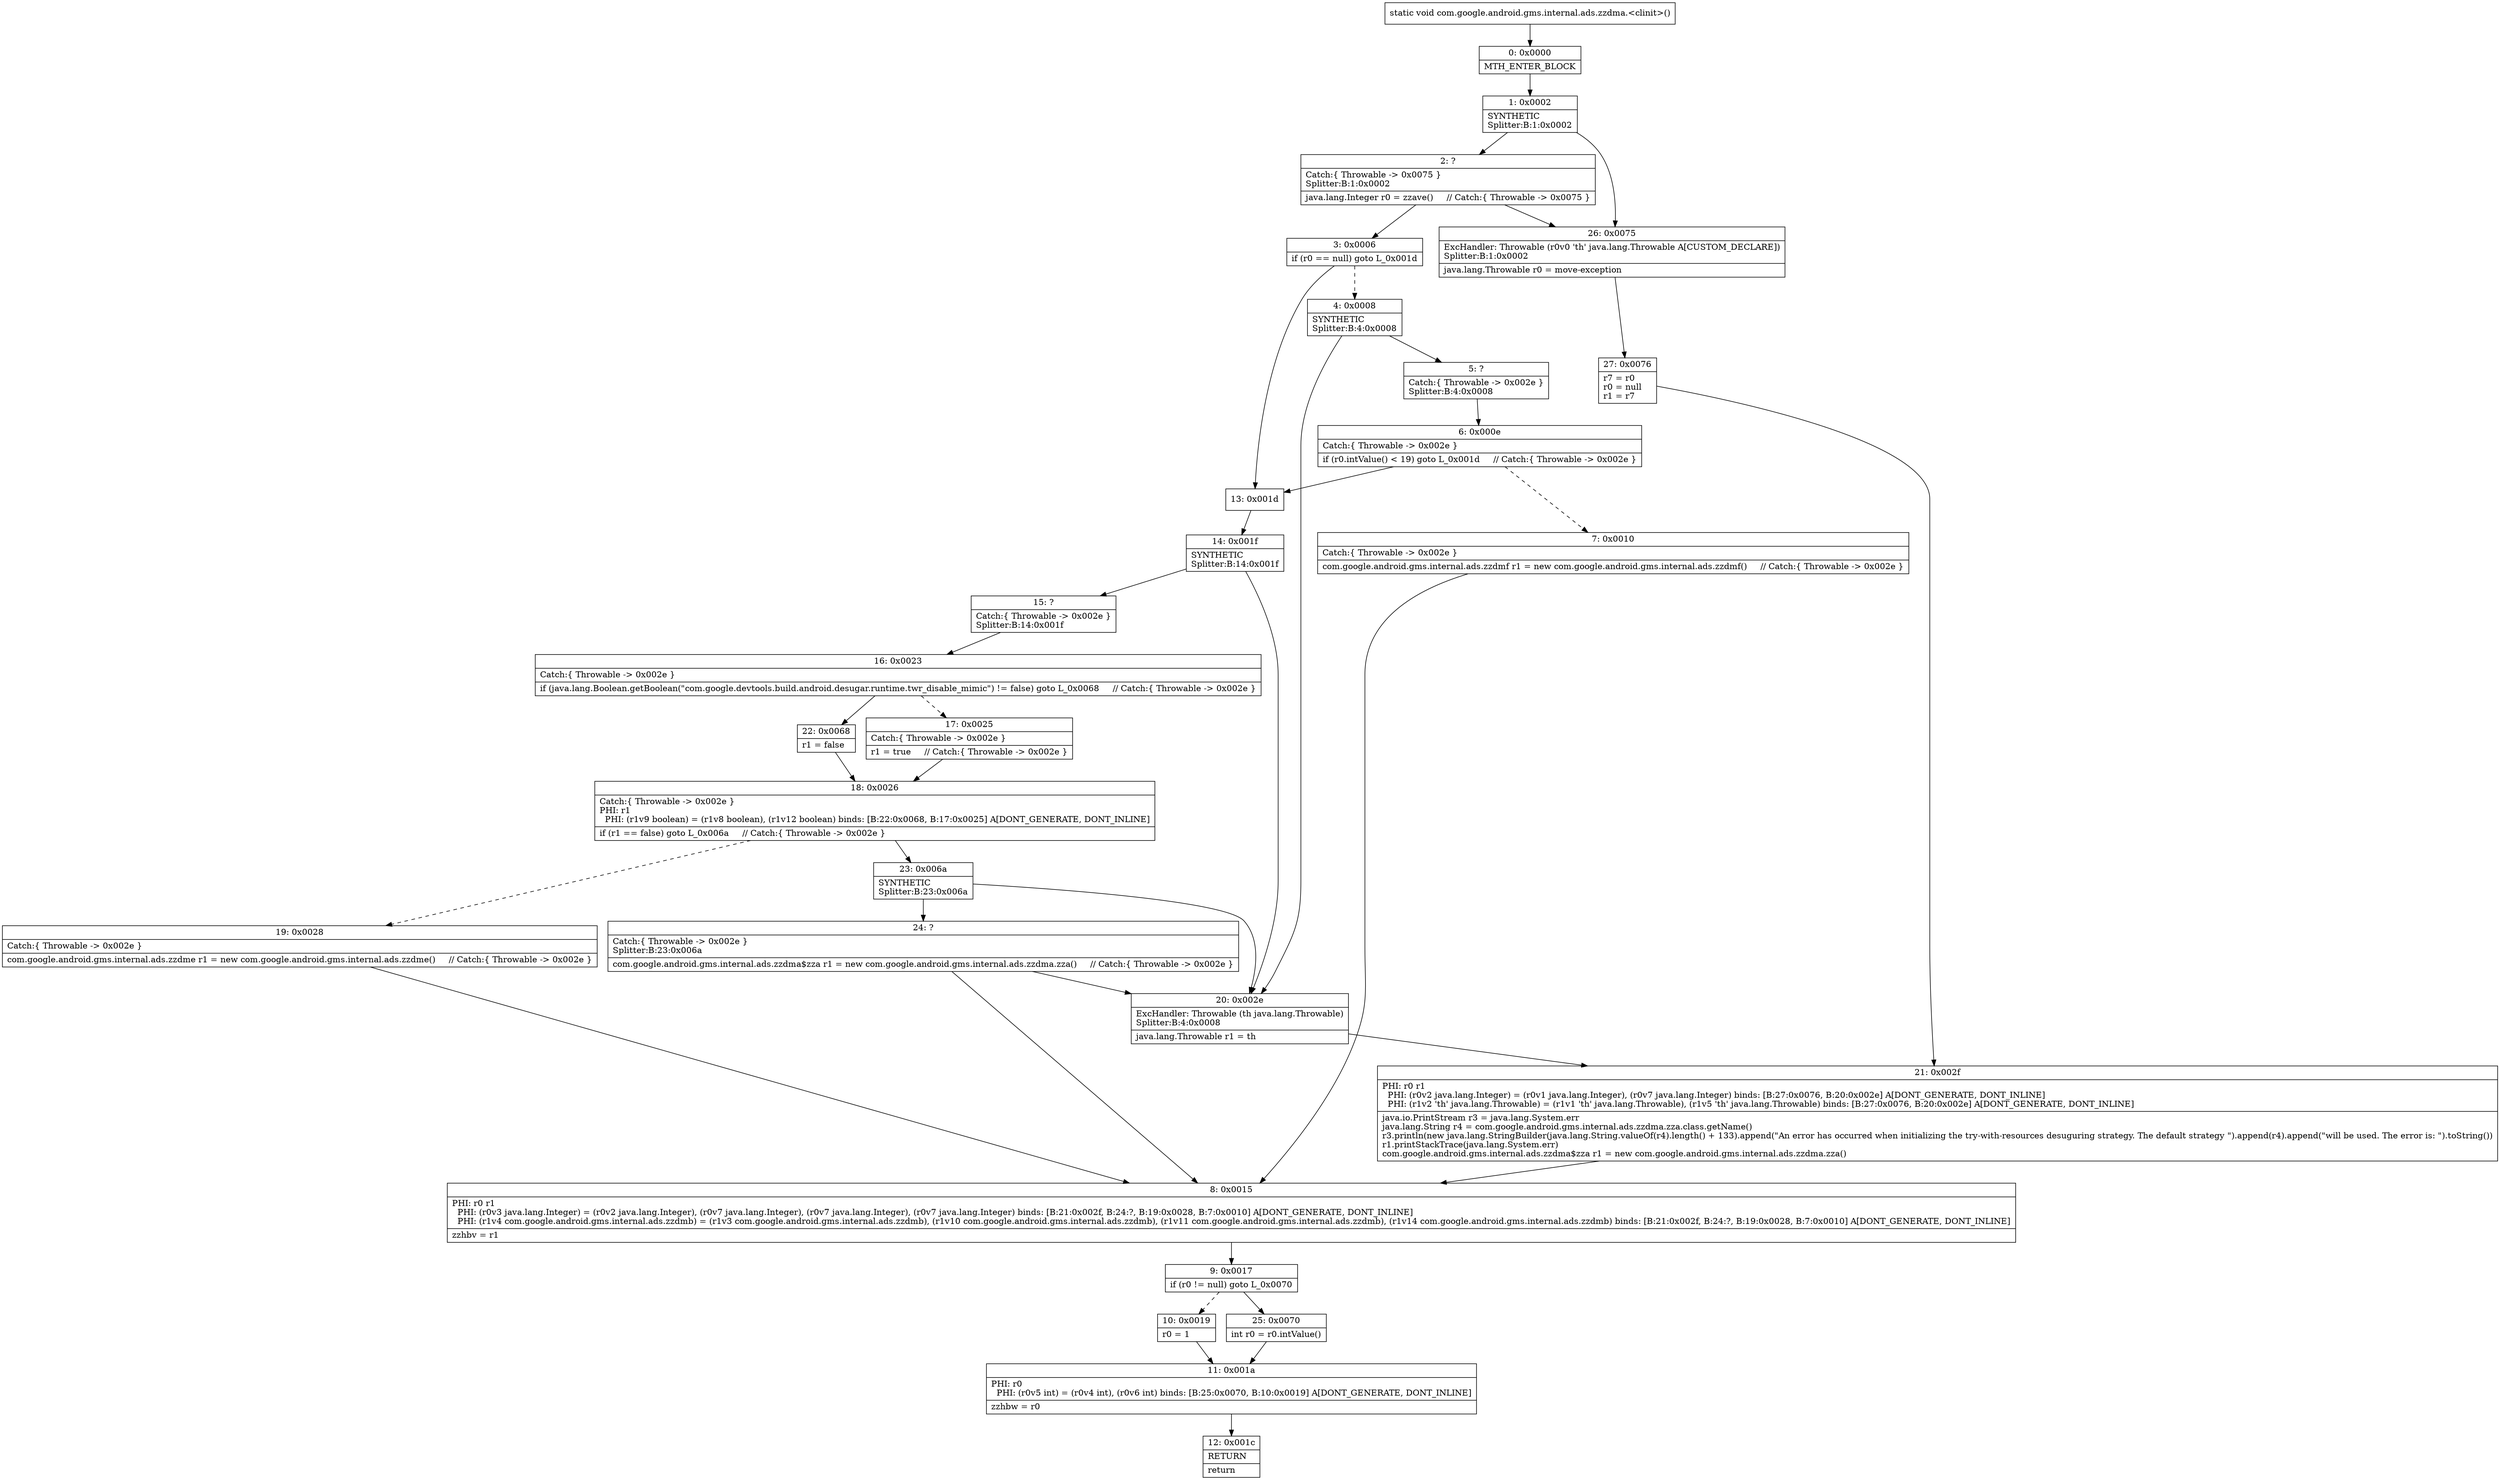 digraph "CFG forcom.google.android.gms.internal.ads.zzdma.\<clinit\>()V" {
Node_0 [shape=record,label="{0\:\ 0x0000|MTH_ENTER_BLOCK\l}"];
Node_1 [shape=record,label="{1\:\ 0x0002|SYNTHETIC\lSplitter:B:1:0x0002\l}"];
Node_2 [shape=record,label="{2\:\ ?|Catch:\{ Throwable \-\> 0x0075 \}\lSplitter:B:1:0x0002\l|java.lang.Integer r0 = zzave()     \/\/ Catch:\{ Throwable \-\> 0x0075 \}\l}"];
Node_3 [shape=record,label="{3\:\ 0x0006|if (r0 == null) goto L_0x001d\l}"];
Node_4 [shape=record,label="{4\:\ 0x0008|SYNTHETIC\lSplitter:B:4:0x0008\l}"];
Node_5 [shape=record,label="{5\:\ ?|Catch:\{ Throwable \-\> 0x002e \}\lSplitter:B:4:0x0008\l}"];
Node_6 [shape=record,label="{6\:\ 0x000e|Catch:\{ Throwable \-\> 0x002e \}\l|if (r0.intValue() \< 19) goto L_0x001d     \/\/ Catch:\{ Throwable \-\> 0x002e \}\l}"];
Node_7 [shape=record,label="{7\:\ 0x0010|Catch:\{ Throwable \-\> 0x002e \}\l|com.google.android.gms.internal.ads.zzdmf r1 = new com.google.android.gms.internal.ads.zzdmf()     \/\/ Catch:\{ Throwable \-\> 0x002e \}\l}"];
Node_8 [shape=record,label="{8\:\ 0x0015|PHI: r0 r1 \l  PHI: (r0v3 java.lang.Integer) = (r0v2 java.lang.Integer), (r0v7 java.lang.Integer), (r0v7 java.lang.Integer), (r0v7 java.lang.Integer) binds: [B:21:0x002f, B:24:?, B:19:0x0028, B:7:0x0010] A[DONT_GENERATE, DONT_INLINE]\l  PHI: (r1v4 com.google.android.gms.internal.ads.zzdmb) = (r1v3 com.google.android.gms.internal.ads.zzdmb), (r1v10 com.google.android.gms.internal.ads.zzdmb), (r1v11 com.google.android.gms.internal.ads.zzdmb), (r1v14 com.google.android.gms.internal.ads.zzdmb) binds: [B:21:0x002f, B:24:?, B:19:0x0028, B:7:0x0010] A[DONT_GENERATE, DONT_INLINE]\l|zzhbv = r1\l}"];
Node_9 [shape=record,label="{9\:\ 0x0017|if (r0 != null) goto L_0x0070\l}"];
Node_10 [shape=record,label="{10\:\ 0x0019|r0 = 1\l}"];
Node_11 [shape=record,label="{11\:\ 0x001a|PHI: r0 \l  PHI: (r0v5 int) = (r0v4 int), (r0v6 int) binds: [B:25:0x0070, B:10:0x0019] A[DONT_GENERATE, DONT_INLINE]\l|zzhbw = r0\l}"];
Node_12 [shape=record,label="{12\:\ 0x001c|RETURN\l|return\l}"];
Node_13 [shape=record,label="{13\:\ 0x001d}"];
Node_14 [shape=record,label="{14\:\ 0x001f|SYNTHETIC\lSplitter:B:14:0x001f\l}"];
Node_15 [shape=record,label="{15\:\ ?|Catch:\{ Throwable \-\> 0x002e \}\lSplitter:B:14:0x001f\l}"];
Node_16 [shape=record,label="{16\:\ 0x0023|Catch:\{ Throwable \-\> 0x002e \}\l|if (java.lang.Boolean.getBoolean(\"com.google.devtools.build.android.desugar.runtime.twr_disable_mimic\") != false) goto L_0x0068     \/\/ Catch:\{ Throwable \-\> 0x002e \}\l}"];
Node_17 [shape=record,label="{17\:\ 0x0025|Catch:\{ Throwable \-\> 0x002e \}\l|r1 = true     \/\/ Catch:\{ Throwable \-\> 0x002e \}\l}"];
Node_18 [shape=record,label="{18\:\ 0x0026|Catch:\{ Throwable \-\> 0x002e \}\lPHI: r1 \l  PHI: (r1v9 boolean) = (r1v8 boolean), (r1v12 boolean) binds: [B:22:0x0068, B:17:0x0025] A[DONT_GENERATE, DONT_INLINE]\l|if (r1 == false) goto L_0x006a     \/\/ Catch:\{ Throwable \-\> 0x002e \}\l}"];
Node_19 [shape=record,label="{19\:\ 0x0028|Catch:\{ Throwable \-\> 0x002e \}\l|com.google.android.gms.internal.ads.zzdme r1 = new com.google.android.gms.internal.ads.zzdme()     \/\/ Catch:\{ Throwable \-\> 0x002e \}\l}"];
Node_20 [shape=record,label="{20\:\ 0x002e|ExcHandler: Throwable (th java.lang.Throwable)\lSplitter:B:4:0x0008\l|java.lang.Throwable r1 = th\l}"];
Node_21 [shape=record,label="{21\:\ 0x002f|PHI: r0 r1 \l  PHI: (r0v2 java.lang.Integer) = (r0v1 java.lang.Integer), (r0v7 java.lang.Integer) binds: [B:27:0x0076, B:20:0x002e] A[DONT_GENERATE, DONT_INLINE]\l  PHI: (r1v2 'th' java.lang.Throwable) = (r1v1 'th' java.lang.Throwable), (r1v5 'th' java.lang.Throwable) binds: [B:27:0x0076, B:20:0x002e] A[DONT_GENERATE, DONT_INLINE]\l|java.io.PrintStream r3 = java.lang.System.err\ljava.lang.String r4 = com.google.android.gms.internal.ads.zzdma.zza.class.getName()\lr3.println(new java.lang.StringBuilder(java.lang.String.valueOf(r4).length() + 133).append(\"An error has occurred when initializing the try\-with\-resources desuguring strategy. The default strategy \").append(r4).append(\"will be used. The error is: \").toString())\lr1.printStackTrace(java.lang.System.err)\lcom.google.android.gms.internal.ads.zzdma$zza r1 = new com.google.android.gms.internal.ads.zzdma.zza()\l}"];
Node_22 [shape=record,label="{22\:\ 0x0068|r1 = false\l}"];
Node_23 [shape=record,label="{23\:\ 0x006a|SYNTHETIC\lSplitter:B:23:0x006a\l}"];
Node_24 [shape=record,label="{24\:\ ?|Catch:\{ Throwable \-\> 0x002e \}\lSplitter:B:23:0x006a\l|com.google.android.gms.internal.ads.zzdma$zza r1 = new com.google.android.gms.internal.ads.zzdma.zza()     \/\/ Catch:\{ Throwable \-\> 0x002e \}\l}"];
Node_25 [shape=record,label="{25\:\ 0x0070|int r0 = r0.intValue()\l}"];
Node_26 [shape=record,label="{26\:\ 0x0075|ExcHandler: Throwable (r0v0 'th' java.lang.Throwable A[CUSTOM_DECLARE])\lSplitter:B:1:0x0002\l|java.lang.Throwable r0 = move\-exception\l}"];
Node_27 [shape=record,label="{27\:\ 0x0076|r7 = r0\lr0 = null\lr1 = r7\l}"];
MethodNode[shape=record,label="{static void com.google.android.gms.internal.ads.zzdma.\<clinit\>() }"];
MethodNode -> Node_0;
Node_0 -> Node_1;
Node_1 -> Node_2;
Node_1 -> Node_26;
Node_2 -> Node_26;
Node_2 -> Node_3;
Node_3 -> Node_4[style=dashed];
Node_3 -> Node_13;
Node_4 -> Node_5;
Node_4 -> Node_20;
Node_5 -> Node_6;
Node_6 -> Node_7[style=dashed];
Node_6 -> Node_13;
Node_7 -> Node_8;
Node_8 -> Node_9;
Node_9 -> Node_10[style=dashed];
Node_9 -> Node_25;
Node_10 -> Node_11;
Node_11 -> Node_12;
Node_13 -> Node_14;
Node_14 -> Node_15;
Node_14 -> Node_20;
Node_15 -> Node_16;
Node_16 -> Node_17[style=dashed];
Node_16 -> Node_22;
Node_17 -> Node_18;
Node_18 -> Node_19[style=dashed];
Node_18 -> Node_23;
Node_19 -> Node_8;
Node_20 -> Node_21;
Node_21 -> Node_8;
Node_22 -> Node_18;
Node_23 -> Node_24;
Node_23 -> Node_20;
Node_24 -> Node_20;
Node_24 -> Node_8;
Node_25 -> Node_11;
Node_26 -> Node_27;
Node_27 -> Node_21;
}

